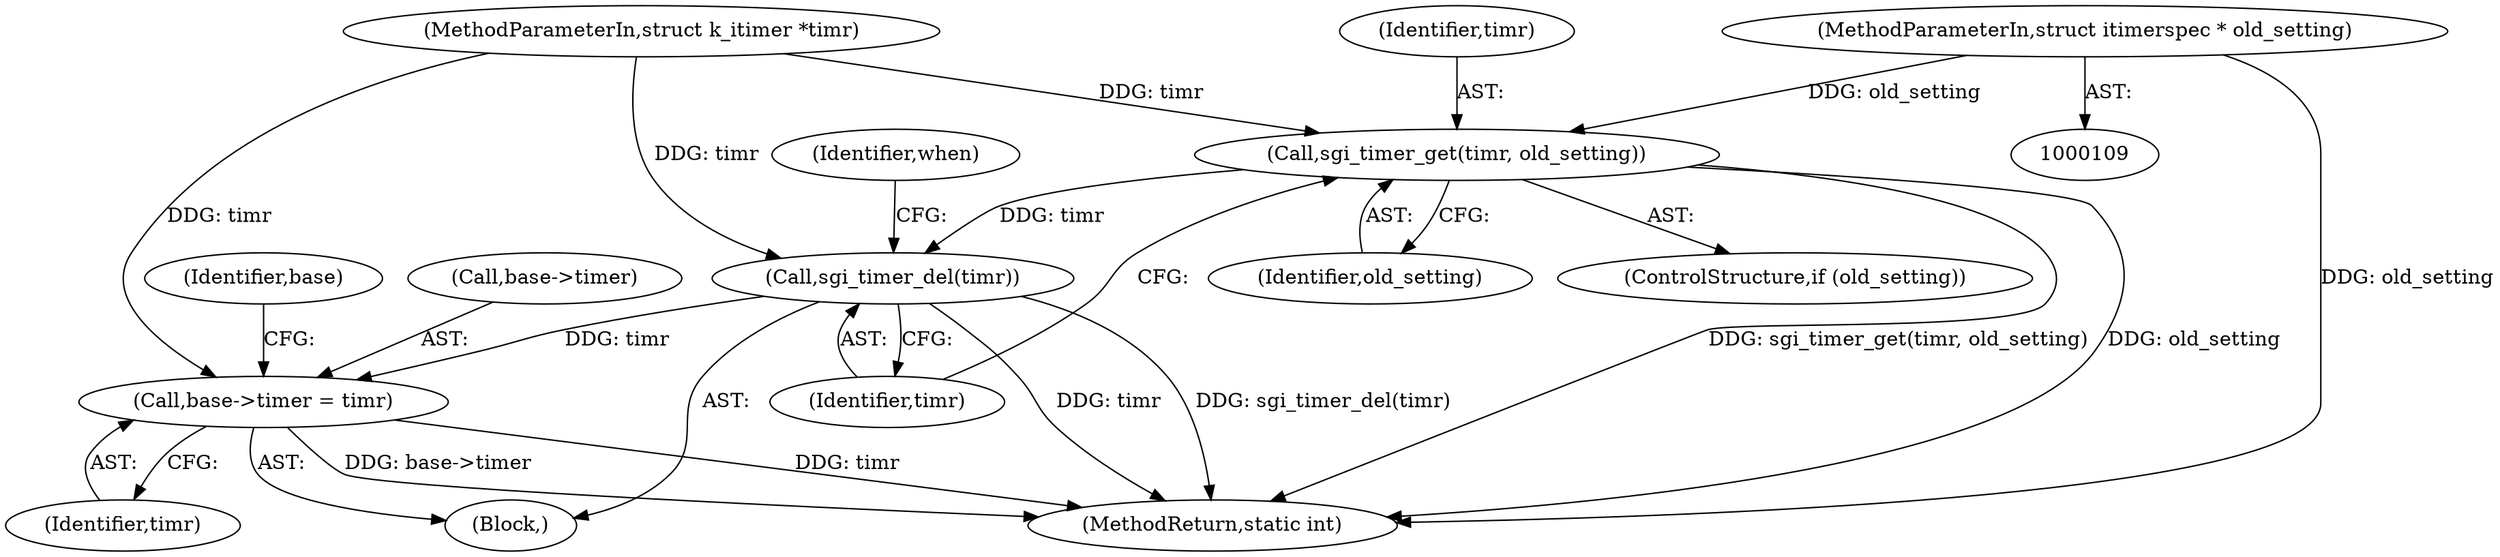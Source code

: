 digraph "0_linux_f8bd2258e2d520dff28c855658bd24bdafb5102d_3@pointer" {
"1000113" [label="(MethodParameterIn,struct itimerspec * old_setting)"];
"1000127" [label="(Call,sgi_timer_get(timr, old_setting))"];
"1000130" [label="(Call,sgi_timer_del(timr))"];
"1000224" [label="(Call,base->timer = timr)"];
"1000129" [label="(Identifier,old_setting)"];
"1000133" [label="(Identifier,when)"];
"1000225" [label="(Call,base->timer)"];
"1000131" [label="(Identifier,timr)"];
"1000114" [label="(Block,)"];
"1000125" [label="(ControlStructure,if (old_setting))"];
"1000127" [label="(Call,sgi_timer_get(timr, old_setting))"];
"1000224" [label="(Call,base->timer = timr)"];
"1000110" [label="(MethodParameterIn,struct k_itimer *timr)"];
"1000128" [label="(Identifier,timr)"];
"1000113" [label="(MethodParameterIn,struct itimerspec * old_setting)"];
"1000231" [label="(Identifier,base)"];
"1000228" [label="(Identifier,timr)"];
"1000130" [label="(Call,sgi_timer_del(timr))"];
"1000318" [label="(MethodReturn,static int)"];
"1000113" -> "1000109"  [label="AST: "];
"1000113" -> "1000318"  [label="DDG: old_setting"];
"1000113" -> "1000127"  [label="DDG: old_setting"];
"1000127" -> "1000125"  [label="AST: "];
"1000127" -> "1000129"  [label="CFG: "];
"1000128" -> "1000127"  [label="AST: "];
"1000129" -> "1000127"  [label="AST: "];
"1000131" -> "1000127"  [label="CFG: "];
"1000127" -> "1000318"  [label="DDG: old_setting"];
"1000127" -> "1000318"  [label="DDG: sgi_timer_get(timr, old_setting)"];
"1000110" -> "1000127"  [label="DDG: timr"];
"1000127" -> "1000130"  [label="DDG: timr"];
"1000130" -> "1000114"  [label="AST: "];
"1000130" -> "1000131"  [label="CFG: "];
"1000131" -> "1000130"  [label="AST: "];
"1000133" -> "1000130"  [label="CFG: "];
"1000130" -> "1000318"  [label="DDG: sgi_timer_del(timr)"];
"1000130" -> "1000318"  [label="DDG: timr"];
"1000110" -> "1000130"  [label="DDG: timr"];
"1000130" -> "1000224"  [label="DDG: timr"];
"1000224" -> "1000114"  [label="AST: "];
"1000224" -> "1000228"  [label="CFG: "];
"1000225" -> "1000224"  [label="AST: "];
"1000228" -> "1000224"  [label="AST: "];
"1000231" -> "1000224"  [label="CFG: "];
"1000224" -> "1000318"  [label="DDG: base->timer"];
"1000224" -> "1000318"  [label="DDG: timr"];
"1000110" -> "1000224"  [label="DDG: timr"];
}
